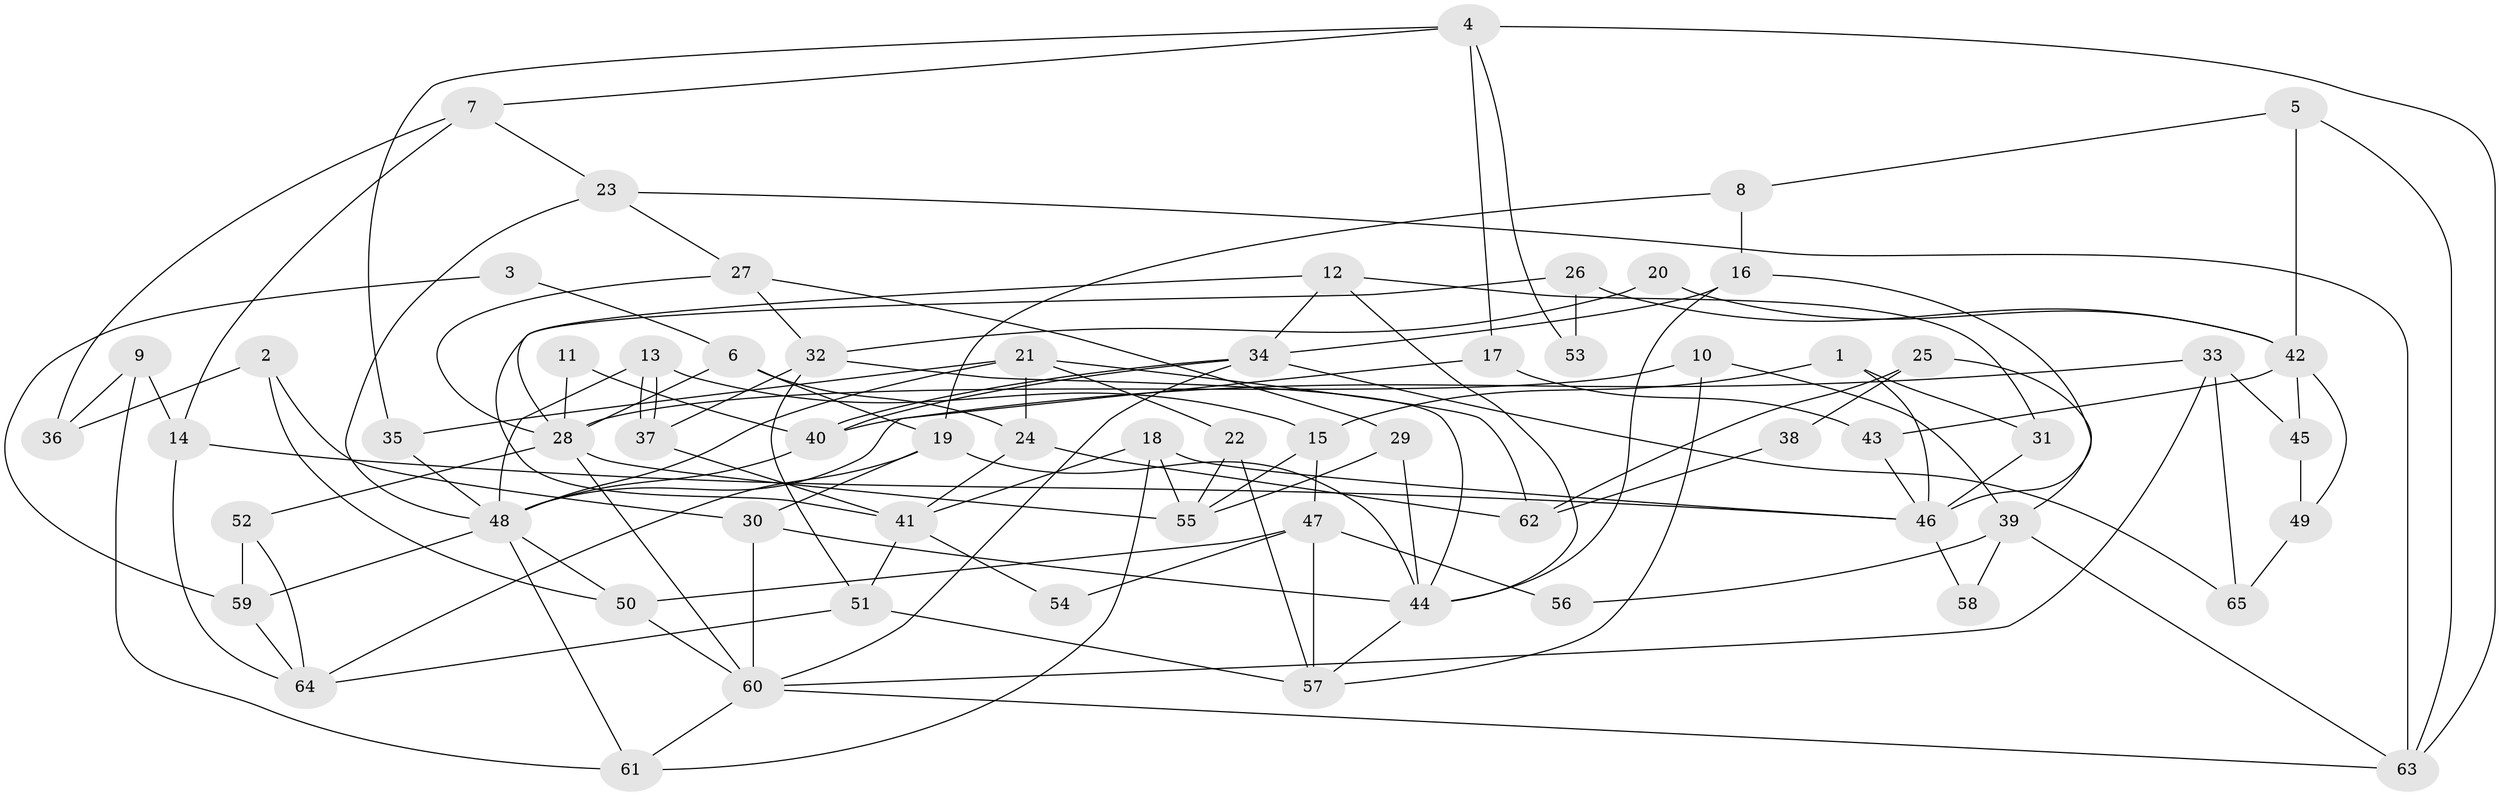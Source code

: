 // Generated by graph-tools (version 1.1) at 2025/02/03/09/25 03:02:15]
// undirected, 65 vertices, 130 edges
graph export_dot {
graph [start="1"]
  node [color=gray90,style=filled];
  1;
  2;
  3;
  4;
  5;
  6;
  7;
  8;
  9;
  10;
  11;
  12;
  13;
  14;
  15;
  16;
  17;
  18;
  19;
  20;
  21;
  22;
  23;
  24;
  25;
  26;
  27;
  28;
  29;
  30;
  31;
  32;
  33;
  34;
  35;
  36;
  37;
  38;
  39;
  40;
  41;
  42;
  43;
  44;
  45;
  46;
  47;
  48;
  49;
  50;
  51;
  52;
  53;
  54;
  55;
  56;
  57;
  58;
  59;
  60;
  61;
  62;
  63;
  64;
  65;
  1 -- 46;
  1 -- 15;
  1 -- 31;
  2 -- 36;
  2 -- 30;
  2 -- 50;
  3 -- 59;
  3 -- 6;
  4 -- 63;
  4 -- 17;
  4 -- 7;
  4 -- 35;
  4 -- 53;
  5 -- 8;
  5 -- 63;
  5 -- 42;
  6 -- 19;
  6 -- 28;
  6 -- 24;
  7 -- 23;
  7 -- 14;
  7 -- 36;
  8 -- 16;
  8 -- 19;
  9 -- 61;
  9 -- 14;
  9 -- 36;
  10 -- 28;
  10 -- 57;
  10 -- 39;
  11 -- 28;
  11 -- 40;
  12 -- 44;
  12 -- 34;
  12 -- 28;
  12 -- 31;
  13 -- 48;
  13 -- 37;
  13 -- 37;
  13 -- 15;
  14 -- 46;
  14 -- 64;
  15 -- 47;
  15 -- 55;
  16 -- 46;
  16 -- 34;
  16 -- 44;
  17 -- 43;
  17 -- 48;
  18 -- 55;
  18 -- 41;
  18 -- 46;
  18 -- 61;
  19 -- 64;
  19 -- 44;
  19 -- 30;
  20 -- 42;
  20 -- 32;
  21 -- 48;
  21 -- 24;
  21 -- 22;
  21 -- 35;
  21 -- 62;
  22 -- 55;
  22 -- 57;
  23 -- 48;
  23 -- 27;
  23 -- 63;
  24 -- 41;
  24 -- 62;
  25 -- 39;
  25 -- 62;
  25 -- 38;
  26 -- 41;
  26 -- 42;
  26 -- 53;
  27 -- 32;
  27 -- 29;
  27 -- 28;
  28 -- 52;
  28 -- 55;
  28 -- 60;
  29 -- 44;
  29 -- 55;
  30 -- 60;
  30 -- 44;
  31 -- 46;
  32 -- 51;
  32 -- 44;
  32 -- 37;
  33 -- 60;
  33 -- 40;
  33 -- 45;
  33 -- 65;
  34 -- 40;
  34 -- 40;
  34 -- 60;
  34 -- 65;
  35 -- 48;
  37 -- 41;
  38 -- 62;
  39 -- 63;
  39 -- 56;
  39 -- 58;
  40 -- 48;
  41 -- 51;
  41 -- 54;
  42 -- 45;
  42 -- 43;
  42 -- 49;
  43 -- 46;
  44 -- 57;
  45 -- 49;
  46 -- 58;
  47 -- 50;
  47 -- 57;
  47 -- 54;
  47 -- 56;
  48 -- 61;
  48 -- 50;
  48 -- 59;
  49 -- 65;
  50 -- 60;
  51 -- 57;
  51 -- 64;
  52 -- 59;
  52 -- 64;
  59 -- 64;
  60 -- 61;
  60 -- 63;
}
